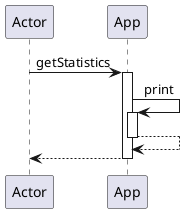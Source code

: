 @startuml
participant Actor
Actor -> App : getStatistics
activate App
App -> App : print
activate App
App --> App
deactivate App
return
@enduml